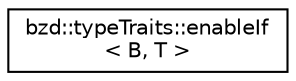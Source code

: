 digraph "Graphical Class Hierarchy"
{
  edge [fontname="Helvetica",fontsize="10",labelfontname="Helvetica",labelfontsize="10"];
  node [fontname="Helvetica",fontsize="10",shape=record];
  rankdir="LR";
  Node0 [label="bzd::typeTraits::enableIf\l\< B, T \>",height=0.2,width=0.4,color="black", fillcolor="white", style="filled",URL="$structbzd_1_1typeTraits_1_1enableIf.html"];
}
